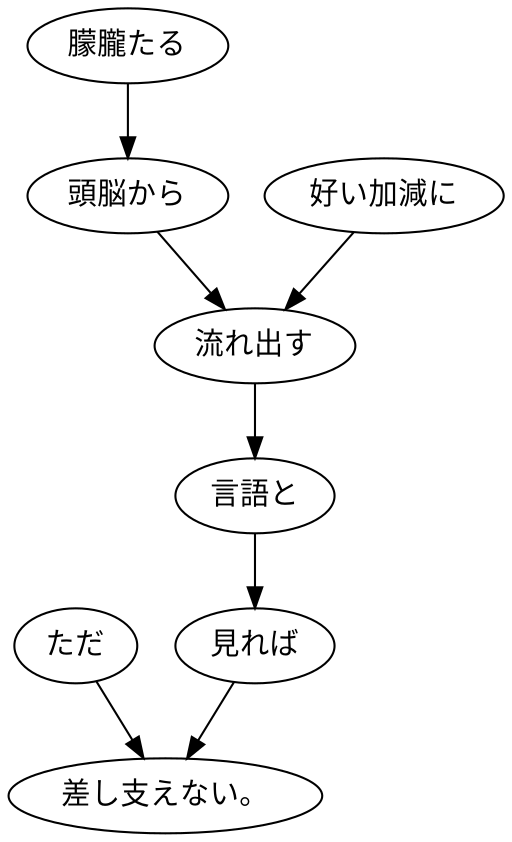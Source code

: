 digraph graph5938 {
	node0 [label="ただ"];
	node1 [label="朦朧たる"];
	node2 [label="頭脳から"];
	node3 [label="好い加減に"];
	node4 [label="流れ出す"];
	node5 [label="言語と"];
	node6 [label="見れば"];
	node7 [label="差し支えない。"];
	node0 -> node7;
	node1 -> node2;
	node2 -> node4;
	node3 -> node4;
	node4 -> node5;
	node5 -> node6;
	node6 -> node7;
}
